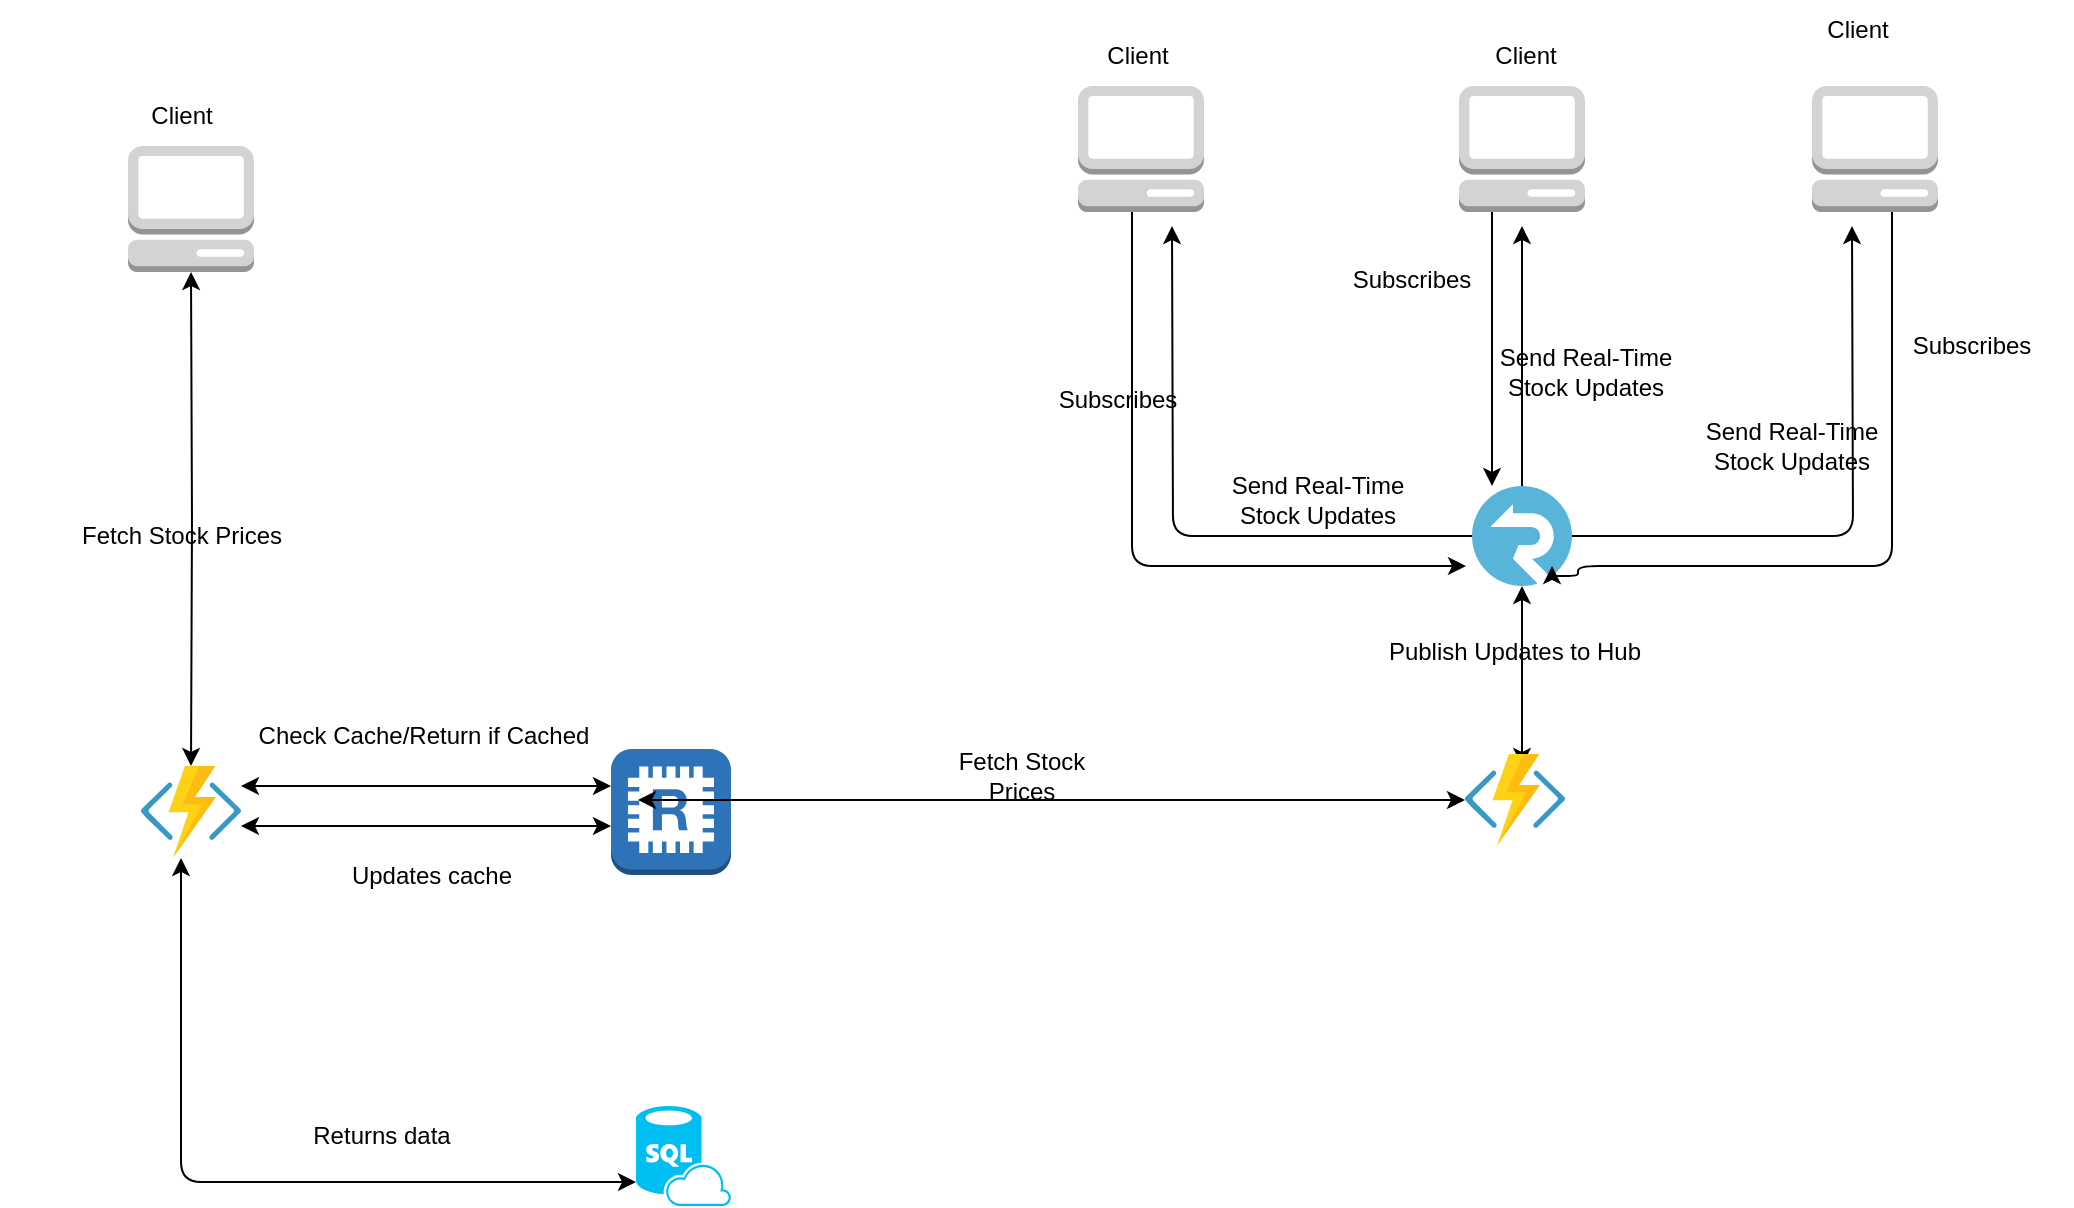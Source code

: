 <mxfile>
    <diagram id="QpszuUTG5H6QR6I4KYyF" name="Page-1">
        <mxGraphModel dx="1009" dy="729" grid="1" gridSize="10" guides="1" tooltips="1" connect="1" arrows="1" fold="1" page="1" pageScale="1" pageWidth="850" pageHeight="1100" background="none" math="0" shadow="0">
            <root>
                <mxCell id="0"/>
                <mxCell id="1" parent="0"/>
                <mxCell id="4" value="" style="outlineConnect=0;dashed=0;verticalLabelPosition=bottom;verticalAlign=top;align=center;html=1;shape=mxgraph.aws3.redis;fillColor=#2E73B8;gradientColor=none;" parent="1" vertex="1">
                    <mxGeometry x="446.5" y="381.5" width="60" height="63" as="geometry"/>
                </mxCell>
                <mxCell id="75" style="edgeStyle=orthogonalEdgeStyle;html=1;startArrow=none;startFill=0;" parent="1" source="7" edge="1">
                    <mxGeometry relative="1" as="geometry">
                        <mxPoint x="727" y="120" as="targetPoint"/>
                    </mxGeometry>
                </mxCell>
                <mxCell id="76" style="edgeStyle=orthogonalEdgeStyle;html=1;startArrow=none;startFill=0;" parent="1" source="7" edge="1">
                    <mxGeometry relative="1" as="geometry">
                        <mxPoint x="902" y="120" as="targetPoint"/>
                    </mxGeometry>
                </mxCell>
                <mxCell id="79" style="edgeStyle=orthogonalEdgeStyle;html=1;startArrow=none;startFill=0;" parent="1" source="7" edge="1">
                    <mxGeometry relative="1" as="geometry">
                        <mxPoint x="1067" y="120" as="targetPoint"/>
                    </mxGeometry>
                </mxCell>
                <mxCell id="83" style="edgeStyle=orthogonalEdgeStyle;html=1;startArrow=classic;startFill=1;" parent="1" source="7" edge="1">
                    <mxGeometry relative="1" as="geometry">
                        <mxPoint x="902" y="390" as="targetPoint"/>
                    </mxGeometry>
                </mxCell>
                <mxCell id="7" value="" style="sketch=0;aspect=fixed;html=1;points=[];align=center;image;fontSize=12;image=img/lib/mscae/SignalR.svg;" parent="1" vertex="1">
                    <mxGeometry x="877" y="250" width="50" height="50" as="geometry"/>
                </mxCell>
                <mxCell id="22" style="edgeStyle=orthogonalEdgeStyle;html=1;startArrow=none;" parent="1" edge="1">
                    <mxGeometry relative="1" as="geometry">
                        <Array as="points">
                            <mxPoint x="430" y="210"/>
                            <mxPoint x="430" y="210"/>
                        </Array>
                        <mxPoint x="430.067" y="180" as="sourcePoint"/>
                    </mxGeometry>
                </mxCell>
                <mxCell id="63" style="edgeStyle=orthogonalEdgeStyle;html=1;startArrow=none;startFill=0;" parent="1" source="15" edge="1">
                    <mxGeometry relative="1" as="geometry">
                        <mxPoint x="874" y="290" as="targetPoint"/>
                        <Array as="points">
                            <mxPoint x="707" y="290"/>
                            <mxPoint x="874" y="290"/>
                        </Array>
                    </mxGeometry>
                </mxCell>
                <mxCell id="15" value="" style="outlineConnect=0;dashed=0;verticalLabelPosition=bottom;verticalAlign=top;align=center;html=1;shape=mxgraph.aws3.management_console;fillColor=#D2D3D3;gradientColor=none;" parent="1" vertex="1">
                    <mxGeometry x="680" y="50" width="63" height="63" as="geometry"/>
                </mxCell>
                <mxCell id="36" value="Check Cache/Return if Cached" style="text;html=1;strokeColor=none;fillColor=none;align=center;verticalAlign=middle;whiteSpace=wrap;rounded=0;" parent="1" vertex="1">
                    <mxGeometry x="263" y="360" width="180" height="30" as="geometry"/>
                </mxCell>
                <mxCell id="64" style="edgeStyle=orthogonalEdgeStyle;html=1;startArrow=none;startFill=0;" parent="1" source="50" target="7" edge="1">
                    <mxGeometry relative="1" as="geometry">
                        <Array as="points">
                            <mxPoint x="887" y="220"/>
                            <mxPoint x="887" y="220"/>
                        </Array>
                    </mxGeometry>
                </mxCell>
                <mxCell id="50" value="" style="outlineConnect=0;dashed=0;verticalLabelPosition=bottom;verticalAlign=top;align=center;html=1;shape=mxgraph.aws3.management_console;fillColor=#D2D3D3;gradientColor=none;" parent="1" vertex="1">
                    <mxGeometry x="870.5" y="50" width="63" height="63" as="geometry"/>
                </mxCell>
                <mxCell id="65" style="edgeStyle=orthogonalEdgeStyle;html=1;startArrow=none;startFill=0;" parent="1" source="51" edge="1">
                    <mxGeometry relative="1" as="geometry">
                        <mxPoint x="917" y="290" as="targetPoint"/>
                        <Array as="points">
                            <mxPoint x="1087" y="290"/>
                            <mxPoint x="930" y="290"/>
                            <mxPoint x="930" y="295"/>
                        </Array>
                    </mxGeometry>
                </mxCell>
                <mxCell id="51" value="" style="outlineConnect=0;dashed=0;verticalLabelPosition=bottom;verticalAlign=top;align=center;html=1;shape=mxgraph.aws3.management_console;fillColor=#D2D3D3;gradientColor=none;" parent="1" vertex="1">
                    <mxGeometry x="1047" y="50" width="63" height="63" as="geometry"/>
                </mxCell>
                <mxCell id="67" style="edgeStyle=orthogonalEdgeStyle;html=1;startArrow=classic;startFill=1;" parent="1" source="66" edge="1">
                    <mxGeometry relative="1" as="geometry">
                        <mxPoint x="460" y="407" as="targetPoint"/>
                    </mxGeometry>
                </mxCell>
                <mxCell id="66" value="" style="sketch=0;aspect=fixed;html=1;points=[];align=center;image;fontSize=12;image=img/lib/mscae/Functions.svg;" parent="1" vertex="1">
                    <mxGeometry x="873.5" y="384" width="50" height="46" as="geometry"/>
                </mxCell>
                <mxCell id="68" value="Fetch Stock Prices" style="text;html=1;strokeColor=none;fillColor=none;align=center;verticalAlign=middle;whiteSpace=wrap;rounded=0;" parent="1" vertex="1">
                    <mxGeometry x="601.5" y="381.5" width="100" height="26.5" as="geometry"/>
                </mxCell>
                <mxCell id="71" value="Subscribes" style="text;html=1;strokeColor=none;fillColor=none;align=center;verticalAlign=middle;whiteSpace=wrap;rounded=0;" parent="1" vertex="1">
                    <mxGeometry x="650" y="193.5" width="100" height="26.5" as="geometry"/>
                </mxCell>
                <mxCell id="72" value="Send Real-Time Stock Updates" style="text;html=1;strokeColor=none;fillColor=none;align=center;verticalAlign=middle;whiteSpace=wrap;rounded=0;" parent="1" vertex="1">
                    <mxGeometry x="750" y="243.5" width="100" height="26.5" as="geometry"/>
                </mxCell>
                <mxCell id="73" value="&lt;span style=&quot;color: rgba(0, 0, 0, 0); font-family: monospace; font-size: 0px; text-align: start;&quot;&gt;%3CmxGraphModel%3E%3Croot%3E%3CmxCell%20id%3D%220%22%2F%3E%3CmxCell%20id%3D%221%22%20parent%3D%220%22%2F%3E%3CmxCell%20id%3D%222%22%20value%3D%22Subscribes%22%20style%3D%22text%3Bhtml%3D1%3BstrokeColor%3Dnone%3BfillColor%3Dnone%3Balign%3Dcenter%3BverticalAlign%3Dmiddle%3BwhiteSpace%3Dwrap%3Brounded%3D0%3B%22%20vertex%3D%221%22%20parent%3D%221%22%3E%3CmxGeometry%20x%3D%22730%22%20y%3D%22133.5%22%20width%3D%22100%22%20height%3D%2226.5%22%20as%3D%22geometry%22%2F%3E%3C%2FmxCell%3E%3C%2Froot%3E%3C%2FmxGraphModel%3E&lt;/span&gt;&lt;span style=&quot;color: rgba(0, 0, 0, 0); font-family: monospace; font-size: 0px; text-align: start;&quot;&gt;%3CmxGraphModel%3E%3Croot%3E%3CmxCell%20id%3D%220%22%2F%3E%3CmxCell%20id%3D%221%22%20parent%3D%220%22%2F%3E%3CmxCell%20id%3D%222%22%20value%3D%22Subscribes%22%20style%3D%22text%3Bhtml%3D1%3BstrokeColor%3Dnone%3BfillColor%3Dnone%3Balign%3Dcenter%3BverticalAlign%3Dmiddle%3BwhiteSpace%3Dwrap%3Brounded%3D0%3B%22%20vertex%3D%221%22%20parent%3D%221%22%3E%3CmxGeometry%20x%3D%22730%22%20y%3D%22133.5%22%20width%3D%22100%22%20height%3D%2226.5%22%20as%3D%22geometry%22%2F%3E%3C%2FmxCell%3E%3C%2Froot%3E%3C%2FmxGraphModel%3E&lt;/span&gt;" style="text;html=1;strokeColor=none;fillColor=none;align=center;verticalAlign=middle;whiteSpace=wrap;rounded=0;" parent="1" vertex="1">
                    <mxGeometry x="1077" y="160" width="100" height="26.5" as="geometry"/>
                </mxCell>
                <mxCell id="74" value="Subscribes" style="text;html=1;strokeColor=none;fillColor=none;align=center;verticalAlign=middle;whiteSpace=wrap;rounded=0;" parent="1" vertex="1">
                    <mxGeometry x="797" y="133.5" width="100" height="26.5" as="geometry"/>
                </mxCell>
                <mxCell id="78" value="Send Real-Time Stock Updates" style="text;html=1;strokeColor=none;fillColor=none;align=center;verticalAlign=middle;whiteSpace=wrap;rounded=0;" parent="1" vertex="1">
                    <mxGeometry x="883.5" y="180" width="100" height="26.5" as="geometry"/>
                </mxCell>
                <mxCell id="80" value="Send Real-Time Stock Updates" style="text;html=1;strokeColor=none;fillColor=none;align=center;verticalAlign=middle;whiteSpace=wrap;rounded=0;" parent="1" vertex="1">
                    <mxGeometry x="987" y="217" width="100" height="26.5" as="geometry"/>
                </mxCell>
                <mxCell id="84" value="Publish Updates to Hub" style="text;html=1;strokeColor=none;fillColor=none;align=center;verticalAlign=middle;whiteSpace=wrap;rounded=0;" parent="1" vertex="1">
                    <mxGeometry x="825" y="320" width="147" height="26.5" as="geometry"/>
                </mxCell>
                <mxCell id="85" value="Subscribes" style="text;html=1;strokeColor=none;fillColor=none;align=center;verticalAlign=middle;whiteSpace=wrap;rounded=0;" parent="1" vertex="1">
                    <mxGeometry x="1077" y="167" width="100" height="26.5" as="geometry"/>
                </mxCell>
                <mxCell id="86" value="Client" style="text;html=1;strokeColor=none;fillColor=none;align=center;verticalAlign=middle;whiteSpace=wrap;rounded=0;" parent="1" vertex="1">
                    <mxGeometry x="680" y="20" width="60" height="30" as="geometry"/>
                </mxCell>
                <mxCell id="87" value="Client" style="text;html=1;strokeColor=none;fillColor=none;align=center;verticalAlign=middle;whiteSpace=wrap;rounded=0;" parent="1" vertex="1">
                    <mxGeometry x="1040" y="7" width="60" height="30" as="geometry"/>
                </mxCell>
                <mxCell id="88" value="Client" style="text;html=1;strokeColor=none;fillColor=none;align=center;verticalAlign=middle;whiteSpace=wrap;rounded=0;" parent="1" vertex="1">
                    <mxGeometry x="873.5" y="20" width="60" height="30" as="geometry"/>
                </mxCell>
                <mxCell id="94" value="Client" style="text;html=1;strokeColor=none;fillColor=none;align=center;verticalAlign=middle;whiteSpace=wrap;rounded=0;" parent="1" vertex="1">
                    <mxGeometry x="201.5" y="50" width="60" height="30" as="geometry"/>
                </mxCell>
                <mxCell id="124" style="edgeStyle=orthogonalEdgeStyle;html=1;startArrow=classic;startFill=1;" parent="1" source="95" target="4" edge="1">
                    <mxGeometry relative="1" as="geometry">
                        <Array as="points">
                            <mxPoint x="341.5" y="400"/>
                            <mxPoint x="341.5" y="400"/>
                        </Array>
                    </mxGeometry>
                </mxCell>
                <mxCell id="126" style="edgeStyle=orthogonalEdgeStyle;html=1;entryX=0;entryY=0.76;entryDx=0;entryDy=0;entryPerimeter=0;startArrow=classic;startFill=1;" parent="1" source="95" target="125" edge="1">
                    <mxGeometry relative="1" as="geometry">
                        <Array as="points">
                            <mxPoint x="231.5" y="598"/>
                        </Array>
                    </mxGeometry>
                </mxCell>
                <mxCell id="128" style="edgeStyle=orthogonalEdgeStyle;html=1;startArrow=classic;startFill=1;" parent="1" source="95" target="4" edge="1">
                    <mxGeometry relative="1" as="geometry">
                        <Array as="points">
                            <mxPoint x="331.5" y="420"/>
                            <mxPoint x="331.5" y="420"/>
                        </Array>
                    </mxGeometry>
                </mxCell>
                <mxCell id="95" value="" style="sketch=0;aspect=fixed;html=1;points=[];align=center;image;fontSize=12;image=img/lib/mscae/Functions.svg;" parent="1" vertex="1">
                    <mxGeometry x="211.5" y="390" width="50" height="46" as="geometry"/>
                </mxCell>
                <mxCell id="122" style="edgeStyle=orthogonalEdgeStyle;html=1;startArrow=classic;startFill=1;" parent="1" target="95" edge="1">
                    <mxGeometry relative="1" as="geometry">
                        <mxPoint x="236.5" y="143.0" as="sourcePoint"/>
                    </mxGeometry>
                </mxCell>
                <mxCell id="96" value="" style="outlineConnect=0;dashed=0;verticalLabelPosition=bottom;verticalAlign=top;align=center;html=1;shape=mxgraph.aws3.management_console;fillColor=#D2D3D3;gradientColor=none;" parent="1" vertex="1">
                    <mxGeometry x="205" y="80" width="63" height="63" as="geometry"/>
                </mxCell>
                <mxCell id="123" value="Fetch Stock Prices" style="text;html=1;strokeColor=none;fillColor=none;align=center;verticalAlign=middle;whiteSpace=wrap;rounded=0;" parent="1" vertex="1">
                    <mxGeometry x="141.5" y="260" width="180" height="30" as="geometry"/>
                </mxCell>
                <mxCell id="125" value="" style="verticalLabelPosition=bottom;html=1;verticalAlign=top;align=center;strokeColor=none;fillColor=#00BEF2;shape=mxgraph.azure.sql_database_sql_azure;" parent="1" vertex="1">
                    <mxGeometry x="459" y="560" width="47.5" height="50" as="geometry"/>
                </mxCell>
                <mxCell id="127" value="Returns data" style="text;html=1;strokeColor=none;fillColor=none;align=center;verticalAlign=middle;whiteSpace=wrap;rounded=0;" parent="1" vertex="1">
                    <mxGeometry x="241.5" y="560" width="180" height="30" as="geometry"/>
                </mxCell>
                <mxCell id="129" value="Updates cache" style="text;html=1;strokeColor=none;fillColor=none;align=center;verticalAlign=middle;whiteSpace=wrap;rounded=0;" parent="1" vertex="1">
                    <mxGeometry x="266.5" y="430" width="180" height="30" as="geometry"/>
                </mxCell>
            </root>
        </mxGraphModel>
    </diagram>
</mxfile>